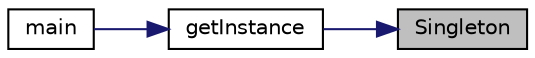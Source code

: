 digraph "Singleton"
{
 // INTERACTIVE_SVG=YES
 // LATEX_PDF_SIZE
  bgcolor="transparent";
  edge [fontname="Helvetica",fontsize="10",labelfontname="Helvetica",labelfontsize="10"];
  node [fontname="Helvetica",fontsize="10",shape=record];
  rankdir="RL";
  Node1 [label="Singleton",height=0.2,width=0.4,color="black", fillcolor="grey75", style="filled", fontcolor="black",tooltip=" "];
  Node1 -> Node2 [dir="back",color="midnightblue",fontsize="10",style="solid",fontname="Helvetica"];
  Node2 [label="getInstance",height=0.2,width=0.4,color="black",URL="$de/d69/classSingleton_a9d05a82a9d37f36f61717f1b229c014d.html#a9d05a82a9d37f36f61717f1b229c014d",tooltip=" "];
  Node2 -> Node3 [dir="back",color="midnightblue",fontsize="10",style="solid",fontname="Helvetica"];
  Node3 [label="main",height=0.2,width=0.4,color="black",URL="$db/d9c/design__pattern_2singleton__pattern_2main_8cc_ae66f6b31b5ad750f1fe042a706a4e3d4.html#ae66f6b31b5ad750f1fe042a706a4e3d4",tooltip=" "];
}

